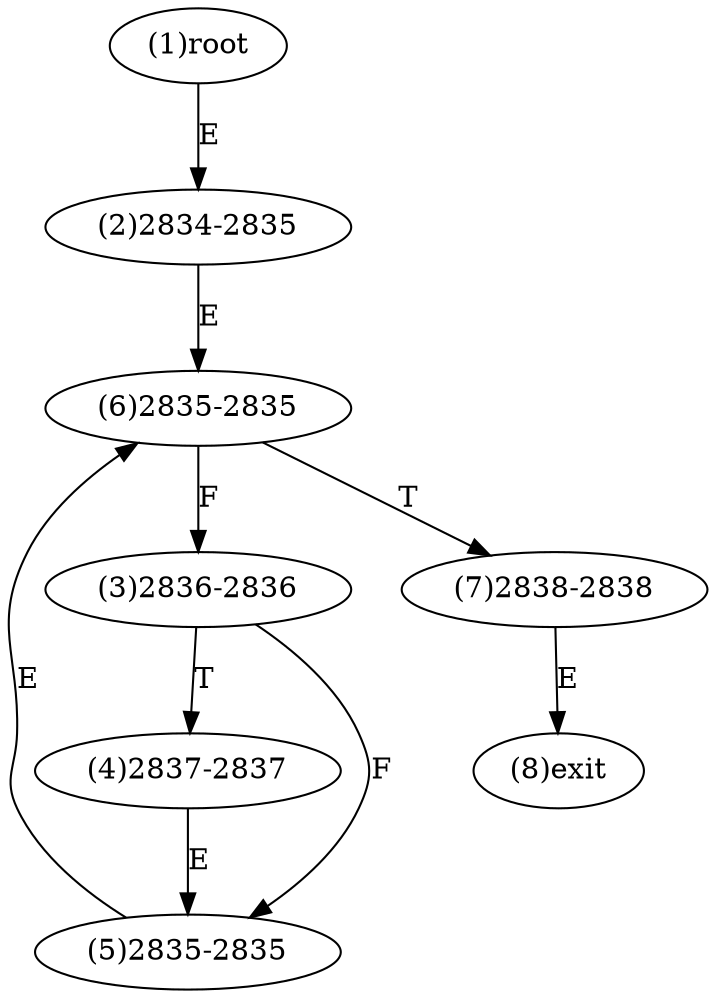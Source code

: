 digraph "" { 
1[ label="(1)root"];
2[ label="(2)2834-2835"];
3[ label="(3)2836-2836"];
4[ label="(4)2837-2837"];
5[ label="(5)2835-2835"];
6[ label="(6)2835-2835"];
7[ label="(7)2838-2838"];
8[ label="(8)exit"];
1->2[ label="E"];
2->6[ label="E"];
3->5[ label="F"];
3->4[ label="T"];
4->5[ label="E"];
5->6[ label="E"];
6->3[ label="F"];
6->7[ label="T"];
7->8[ label="E"];
}